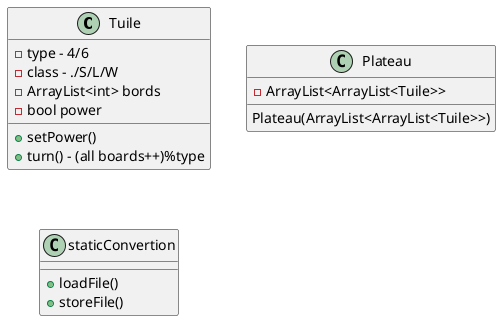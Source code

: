 @startuml projet

class Tuile{
    -type - 4/6
    -class - ./S/L/W
    -ArrayList<int> bords
    -bool power
    +setPower()
    +turn() - (all boards++)%type
}

class Plateau {
    -ArrayList<ArrayList<Tuile>>
    Plateau(ArrayList<ArrayList<Tuile>>)
}

class staticConvertion {
    +loadFile()
    +storeFile()
}